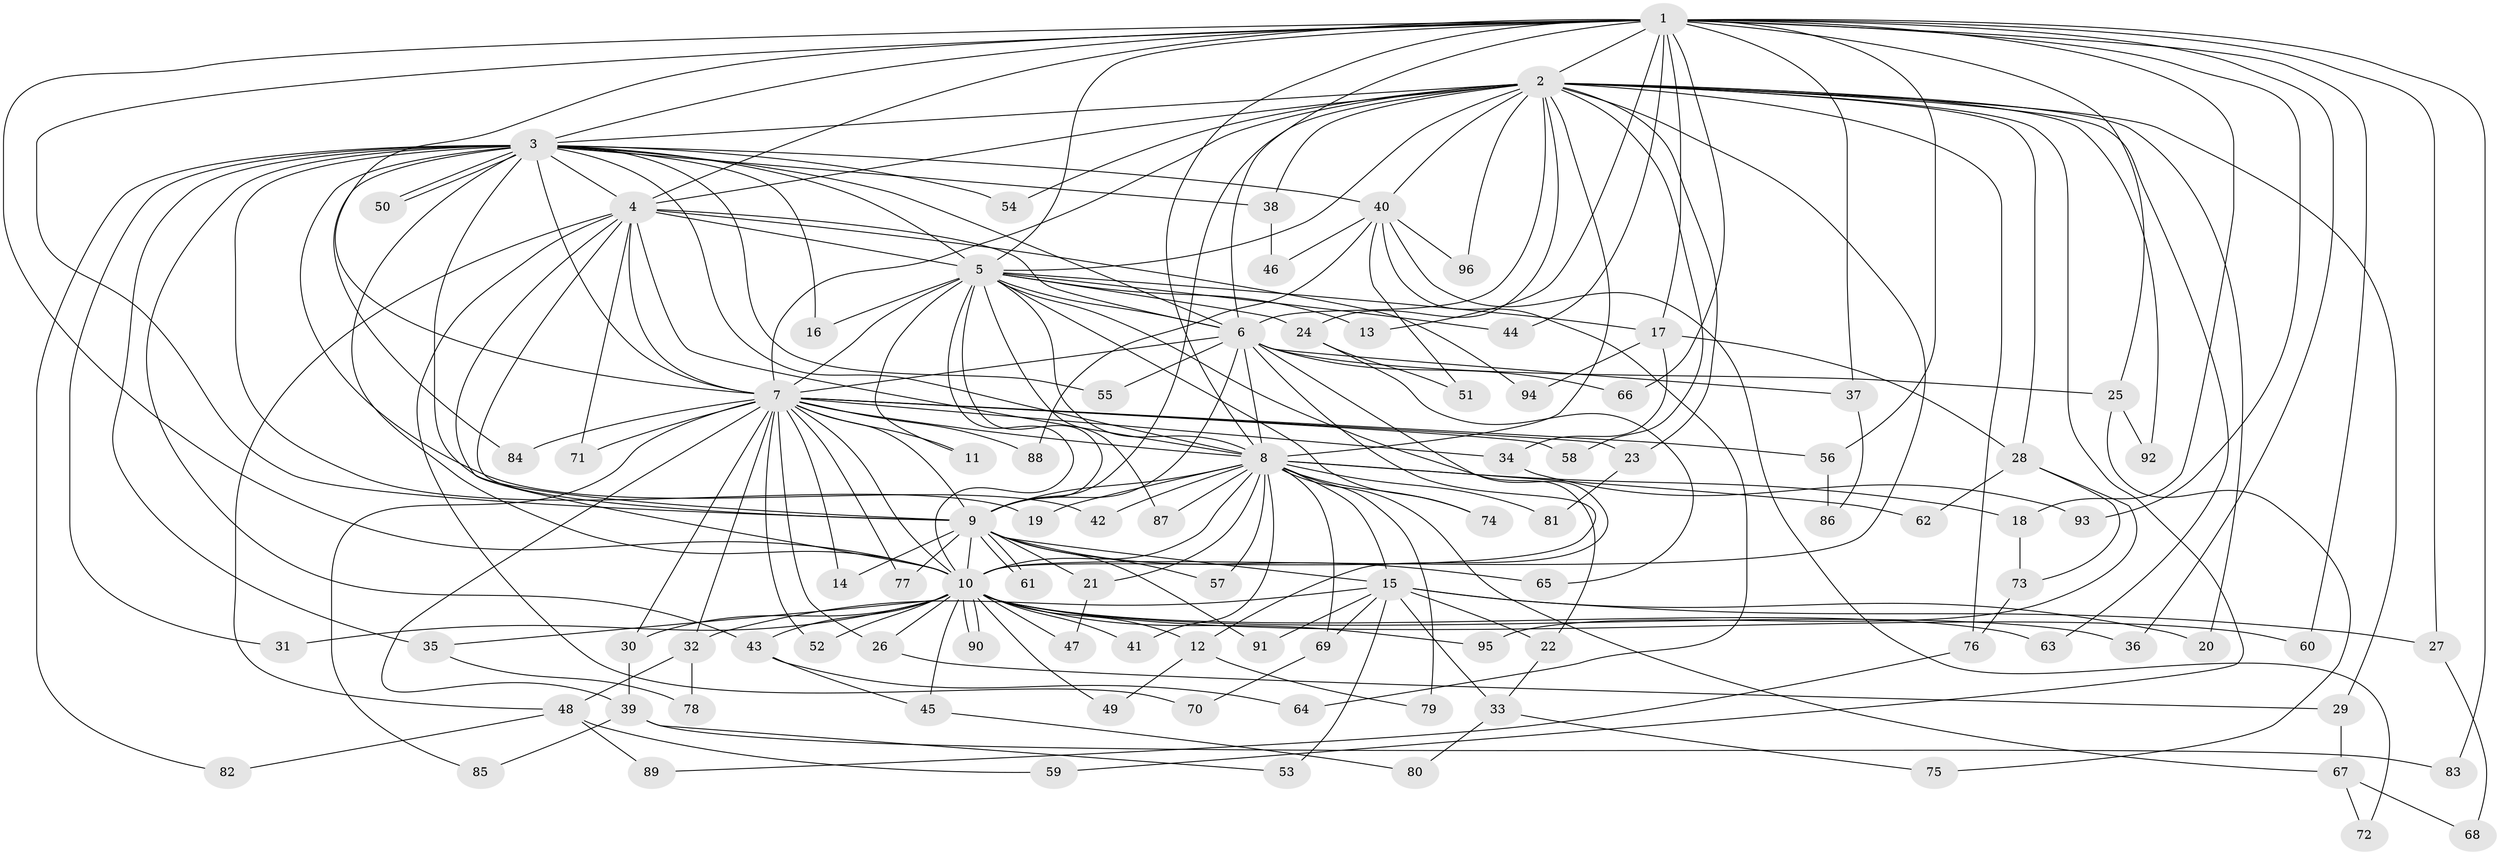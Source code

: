 // Generated by graph-tools (version 1.1) at 2025/11/02/27/25 16:11:06]
// undirected, 96 vertices, 217 edges
graph export_dot {
graph [start="1"]
  node [color=gray90,style=filled];
  1;
  2;
  3;
  4;
  5;
  6;
  7;
  8;
  9;
  10;
  11;
  12;
  13;
  14;
  15;
  16;
  17;
  18;
  19;
  20;
  21;
  22;
  23;
  24;
  25;
  26;
  27;
  28;
  29;
  30;
  31;
  32;
  33;
  34;
  35;
  36;
  37;
  38;
  39;
  40;
  41;
  42;
  43;
  44;
  45;
  46;
  47;
  48;
  49;
  50;
  51;
  52;
  53;
  54;
  55;
  56;
  57;
  58;
  59;
  60;
  61;
  62;
  63;
  64;
  65;
  66;
  67;
  68;
  69;
  70;
  71;
  72;
  73;
  74;
  75;
  76;
  77;
  78;
  79;
  80;
  81;
  82;
  83;
  84;
  85;
  86;
  87;
  88;
  89;
  90;
  91;
  92;
  93;
  94;
  95;
  96;
  1 -- 2;
  1 -- 3;
  1 -- 4;
  1 -- 5;
  1 -- 6;
  1 -- 7;
  1 -- 8;
  1 -- 9;
  1 -- 10;
  1 -- 13;
  1 -- 17;
  1 -- 18;
  1 -- 25;
  1 -- 27;
  1 -- 36;
  1 -- 37;
  1 -- 44;
  1 -- 56;
  1 -- 60;
  1 -- 66;
  1 -- 83;
  1 -- 93;
  2 -- 3;
  2 -- 4;
  2 -- 5;
  2 -- 6;
  2 -- 7;
  2 -- 8;
  2 -- 9;
  2 -- 10;
  2 -- 20;
  2 -- 23;
  2 -- 24;
  2 -- 28;
  2 -- 29;
  2 -- 38;
  2 -- 40;
  2 -- 54;
  2 -- 58;
  2 -- 59;
  2 -- 63;
  2 -- 76;
  2 -- 92;
  2 -- 96;
  3 -- 4;
  3 -- 5;
  3 -- 6;
  3 -- 7;
  3 -- 8;
  3 -- 9;
  3 -- 10;
  3 -- 16;
  3 -- 19;
  3 -- 31;
  3 -- 35;
  3 -- 38;
  3 -- 40;
  3 -- 42;
  3 -- 43;
  3 -- 50;
  3 -- 50;
  3 -- 54;
  3 -- 55;
  3 -- 82;
  3 -- 84;
  4 -- 5;
  4 -- 6;
  4 -- 7;
  4 -- 8;
  4 -- 9;
  4 -- 10;
  4 -- 48;
  4 -- 70;
  4 -- 71;
  4 -- 94;
  5 -- 6;
  5 -- 7;
  5 -- 8;
  5 -- 9;
  5 -- 10;
  5 -- 11;
  5 -- 13;
  5 -- 16;
  5 -- 17;
  5 -- 22;
  5 -- 24;
  5 -- 44;
  5 -- 74;
  5 -- 87;
  6 -- 7;
  6 -- 8;
  6 -- 9;
  6 -- 10;
  6 -- 12;
  6 -- 25;
  6 -- 37;
  6 -- 55;
  6 -- 66;
  7 -- 8;
  7 -- 9;
  7 -- 10;
  7 -- 11;
  7 -- 14;
  7 -- 23;
  7 -- 26;
  7 -- 30;
  7 -- 32;
  7 -- 34;
  7 -- 39;
  7 -- 52;
  7 -- 56;
  7 -- 58;
  7 -- 71;
  7 -- 77;
  7 -- 84;
  7 -- 85;
  7 -- 88;
  8 -- 9;
  8 -- 10;
  8 -- 15;
  8 -- 18;
  8 -- 19;
  8 -- 21;
  8 -- 41;
  8 -- 42;
  8 -- 57;
  8 -- 62;
  8 -- 67;
  8 -- 69;
  8 -- 74;
  8 -- 79;
  8 -- 81;
  8 -- 87;
  9 -- 10;
  9 -- 14;
  9 -- 15;
  9 -- 21;
  9 -- 57;
  9 -- 61;
  9 -- 61;
  9 -- 65;
  9 -- 77;
  9 -- 91;
  10 -- 12;
  10 -- 26;
  10 -- 30;
  10 -- 31;
  10 -- 35;
  10 -- 36;
  10 -- 41;
  10 -- 43;
  10 -- 45;
  10 -- 47;
  10 -- 49;
  10 -- 52;
  10 -- 60;
  10 -- 63;
  10 -- 90;
  10 -- 90;
  10 -- 95;
  12 -- 49;
  12 -- 79;
  15 -- 20;
  15 -- 22;
  15 -- 27;
  15 -- 32;
  15 -- 33;
  15 -- 53;
  15 -- 69;
  15 -- 91;
  17 -- 28;
  17 -- 34;
  17 -- 94;
  18 -- 73;
  21 -- 47;
  22 -- 33;
  23 -- 81;
  24 -- 51;
  24 -- 65;
  25 -- 75;
  25 -- 92;
  26 -- 29;
  27 -- 68;
  28 -- 62;
  28 -- 73;
  28 -- 95;
  29 -- 67;
  30 -- 39;
  32 -- 48;
  32 -- 78;
  33 -- 75;
  33 -- 80;
  34 -- 93;
  35 -- 78;
  37 -- 86;
  38 -- 46;
  39 -- 53;
  39 -- 83;
  39 -- 85;
  40 -- 46;
  40 -- 51;
  40 -- 64;
  40 -- 72;
  40 -- 88;
  40 -- 96;
  43 -- 45;
  43 -- 64;
  45 -- 80;
  48 -- 59;
  48 -- 82;
  48 -- 89;
  56 -- 86;
  67 -- 68;
  67 -- 72;
  69 -- 70;
  73 -- 76;
  76 -- 89;
}
